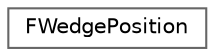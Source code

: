 digraph "Graphical Class Hierarchy"
{
 // INTERACTIVE_SVG=YES
 // LATEX_PDF_SIZE
  bgcolor="transparent";
  edge [fontname=Helvetica,fontsize=10,labelfontname=Helvetica,labelfontsize=10];
  node [fontname=Helvetica,fontsize=10,shape=box,height=0.2,width=0.4];
  rankdir="LR";
  Node0 [id="Node000000",label="FWedgePosition",height=0.2,width=0.4,color="grey40", fillcolor="white", style="filled",URL="$d7/de4/structFWedgePosition.html",tooltip=" "];
}
